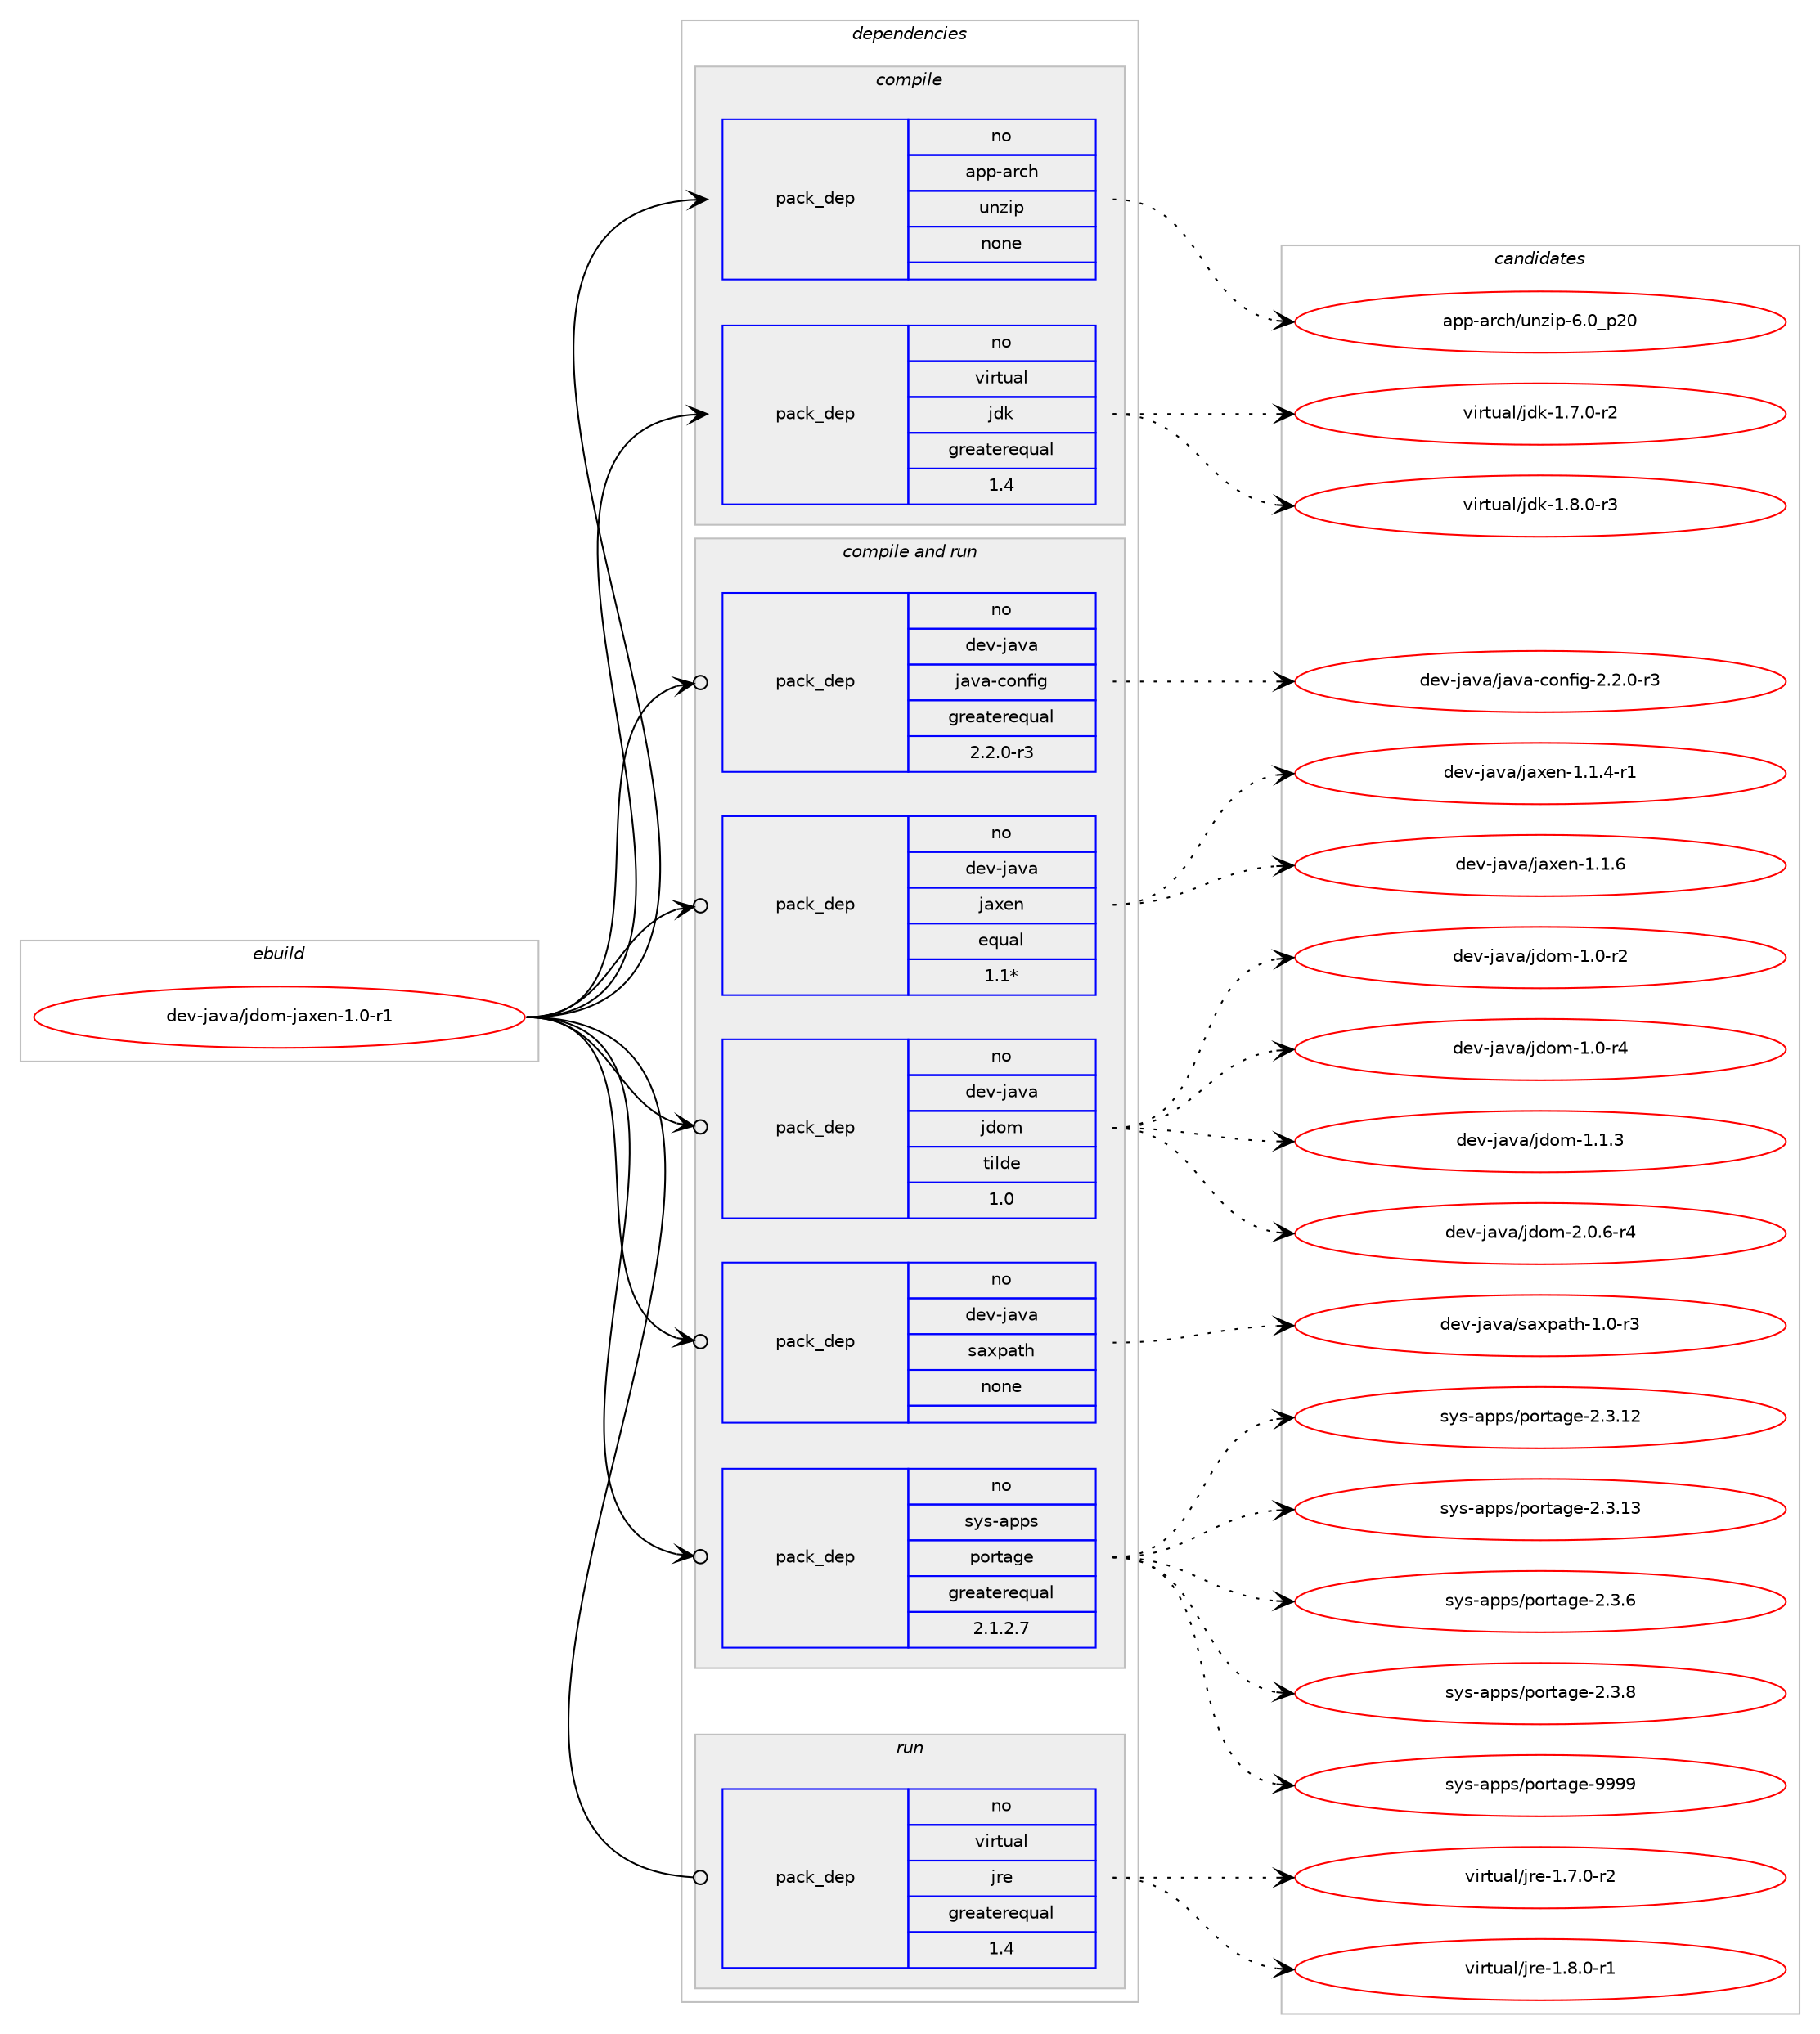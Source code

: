 digraph prolog {

# *************
# Graph options
# *************

newrank=true;
concentrate=true;
compound=true;
graph [rankdir=LR,fontname=Helvetica,fontsize=10,ranksep=1.5];#, ranksep=2.5, nodesep=0.2];
edge  [arrowhead=vee];
node  [fontname=Helvetica,fontsize=10];

# **********
# The ebuild
# **********

subgraph cluster_leftcol {
color=gray;
rank=same;
label=<<i>ebuild</i>>;
id [label="dev-java/jdom-jaxen-1.0-r1", color=red, width=4, href="../dev-java/jdom-jaxen-1.0-r1.svg"];
}

# ****************
# The dependencies
# ****************

subgraph cluster_midcol {
color=gray;
label=<<i>dependencies</i>>;
subgraph cluster_compile {
fillcolor="#eeeeee";
style=filled;
label=<<i>compile</i>>;
subgraph pack76779 {
dependency101998 [label=<<TABLE BORDER="0" CELLBORDER="1" CELLSPACING="0" CELLPADDING="4" WIDTH="220"><TR><TD ROWSPAN="6" CELLPADDING="30">pack_dep</TD></TR><TR><TD WIDTH="110">no</TD></TR><TR><TD>app-arch</TD></TR><TR><TD>unzip</TD></TR><TR><TD>none</TD></TR><TR><TD></TD></TR></TABLE>>, shape=none, color=blue];
}
id:e -> dependency101998:w [weight=20,style="solid",arrowhead="vee"];
subgraph pack76780 {
dependency101999 [label=<<TABLE BORDER="0" CELLBORDER="1" CELLSPACING="0" CELLPADDING="4" WIDTH="220"><TR><TD ROWSPAN="6" CELLPADDING="30">pack_dep</TD></TR><TR><TD WIDTH="110">no</TD></TR><TR><TD>virtual</TD></TR><TR><TD>jdk</TD></TR><TR><TD>greaterequal</TD></TR><TR><TD>1.4</TD></TR></TABLE>>, shape=none, color=blue];
}
id:e -> dependency101999:w [weight=20,style="solid",arrowhead="vee"];
}
subgraph cluster_compileandrun {
fillcolor="#eeeeee";
style=filled;
label=<<i>compile and run</i>>;
subgraph pack76781 {
dependency102000 [label=<<TABLE BORDER="0" CELLBORDER="1" CELLSPACING="0" CELLPADDING="4" WIDTH="220"><TR><TD ROWSPAN="6" CELLPADDING="30">pack_dep</TD></TR><TR><TD WIDTH="110">no</TD></TR><TR><TD>dev-java</TD></TR><TR><TD>java-config</TD></TR><TR><TD>greaterequal</TD></TR><TR><TD>2.2.0-r3</TD></TR></TABLE>>, shape=none, color=blue];
}
id:e -> dependency102000:w [weight=20,style="solid",arrowhead="odotvee"];
subgraph pack76782 {
dependency102001 [label=<<TABLE BORDER="0" CELLBORDER="1" CELLSPACING="0" CELLPADDING="4" WIDTH="220"><TR><TD ROWSPAN="6" CELLPADDING="30">pack_dep</TD></TR><TR><TD WIDTH="110">no</TD></TR><TR><TD>dev-java</TD></TR><TR><TD>jaxen</TD></TR><TR><TD>equal</TD></TR><TR><TD>1.1*</TD></TR></TABLE>>, shape=none, color=blue];
}
id:e -> dependency102001:w [weight=20,style="solid",arrowhead="odotvee"];
subgraph pack76783 {
dependency102002 [label=<<TABLE BORDER="0" CELLBORDER="1" CELLSPACING="0" CELLPADDING="4" WIDTH="220"><TR><TD ROWSPAN="6" CELLPADDING="30">pack_dep</TD></TR><TR><TD WIDTH="110">no</TD></TR><TR><TD>dev-java</TD></TR><TR><TD>jdom</TD></TR><TR><TD>tilde</TD></TR><TR><TD>1.0</TD></TR></TABLE>>, shape=none, color=blue];
}
id:e -> dependency102002:w [weight=20,style="solid",arrowhead="odotvee"];
subgraph pack76784 {
dependency102003 [label=<<TABLE BORDER="0" CELLBORDER="1" CELLSPACING="0" CELLPADDING="4" WIDTH="220"><TR><TD ROWSPAN="6" CELLPADDING="30">pack_dep</TD></TR><TR><TD WIDTH="110">no</TD></TR><TR><TD>dev-java</TD></TR><TR><TD>saxpath</TD></TR><TR><TD>none</TD></TR><TR><TD></TD></TR></TABLE>>, shape=none, color=blue];
}
id:e -> dependency102003:w [weight=20,style="solid",arrowhead="odotvee"];
subgraph pack76785 {
dependency102004 [label=<<TABLE BORDER="0" CELLBORDER="1" CELLSPACING="0" CELLPADDING="4" WIDTH="220"><TR><TD ROWSPAN="6" CELLPADDING="30">pack_dep</TD></TR><TR><TD WIDTH="110">no</TD></TR><TR><TD>sys-apps</TD></TR><TR><TD>portage</TD></TR><TR><TD>greaterequal</TD></TR><TR><TD>2.1.2.7</TD></TR></TABLE>>, shape=none, color=blue];
}
id:e -> dependency102004:w [weight=20,style="solid",arrowhead="odotvee"];
}
subgraph cluster_run {
fillcolor="#eeeeee";
style=filled;
label=<<i>run</i>>;
subgraph pack76786 {
dependency102005 [label=<<TABLE BORDER="0" CELLBORDER="1" CELLSPACING="0" CELLPADDING="4" WIDTH="220"><TR><TD ROWSPAN="6" CELLPADDING="30">pack_dep</TD></TR><TR><TD WIDTH="110">no</TD></TR><TR><TD>virtual</TD></TR><TR><TD>jre</TD></TR><TR><TD>greaterequal</TD></TR><TR><TD>1.4</TD></TR></TABLE>>, shape=none, color=blue];
}
id:e -> dependency102005:w [weight=20,style="solid",arrowhead="odot"];
}
}

# **************
# The candidates
# **************

subgraph cluster_choices {
rank=same;
color=gray;
label=<<i>candidates</i>>;

subgraph choice76779 {
color=black;
nodesep=1;
choice971121124597114991044711711012210511245544648951125048 [label="app-arch/unzip-6.0_p20", color=red, width=4,href="../app-arch/unzip-6.0_p20.svg"];
dependency101998:e -> choice971121124597114991044711711012210511245544648951125048:w [style=dotted,weight="100"];
}
subgraph choice76780 {
color=black;
nodesep=1;
choice11810511411611797108471061001074549465546484511450 [label="virtual/jdk-1.7.0-r2", color=red, width=4,href="../virtual/jdk-1.7.0-r2.svg"];
choice11810511411611797108471061001074549465646484511451 [label="virtual/jdk-1.8.0-r3", color=red, width=4,href="../virtual/jdk-1.8.0-r3.svg"];
dependency101999:e -> choice11810511411611797108471061001074549465546484511450:w [style=dotted,weight="100"];
dependency101999:e -> choice11810511411611797108471061001074549465646484511451:w [style=dotted,weight="100"];
}
subgraph choice76781 {
color=black;
nodesep=1;
choice10010111845106971189747106971189745991111101021051034550465046484511451 [label="dev-java/java-config-2.2.0-r3", color=red, width=4,href="../dev-java/java-config-2.2.0-r3.svg"];
dependency102000:e -> choice10010111845106971189747106971189745991111101021051034550465046484511451:w [style=dotted,weight="100"];
}
subgraph choice76782 {
color=black;
nodesep=1;
choice10010111845106971189747106971201011104549464946524511449 [label="dev-java/jaxen-1.1.4-r1", color=red, width=4,href="../dev-java/jaxen-1.1.4-r1.svg"];
choice1001011184510697118974710697120101110454946494654 [label="dev-java/jaxen-1.1.6", color=red, width=4,href="../dev-java/jaxen-1.1.6.svg"];
dependency102001:e -> choice10010111845106971189747106971201011104549464946524511449:w [style=dotted,weight="100"];
dependency102001:e -> choice1001011184510697118974710697120101110454946494654:w [style=dotted,weight="100"];
}
subgraph choice76783 {
color=black;
nodesep=1;
choice10010111845106971189747106100111109454946484511450 [label="dev-java/jdom-1.0-r2", color=red, width=4,href="../dev-java/jdom-1.0-r2.svg"];
choice10010111845106971189747106100111109454946484511452 [label="dev-java/jdom-1.0-r4", color=red, width=4,href="../dev-java/jdom-1.0-r4.svg"];
choice10010111845106971189747106100111109454946494651 [label="dev-java/jdom-1.1.3", color=red, width=4,href="../dev-java/jdom-1.1.3.svg"];
choice100101118451069711897471061001111094550464846544511452 [label="dev-java/jdom-2.0.6-r4", color=red, width=4,href="../dev-java/jdom-2.0.6-r4.svg"];
dependency102002:e -> choice10010111845106971189747106100111109454946484511450:w [style=dotted,weight="100"];
dependency102002:e -> choice10010111845106971189747106100111109454946484511452:w [style=dotted,weight="100"];
dependency102002:e -> choice10010111845106971189747106100111109454946494651:w [style=dotted,weight="100"];
dependency102002:e -> choice100101118451069711897471061001111094550464846544511452:w [style=dotted,weight="100"];
}
subgraph choice76784 {
color=black;
nodesep=1;
choice100101118451069711897471159712011297116104454946484511451 [label="dev-java/saxpath-1.0-r3", color=red, width=4,href="../dev-java/saxpath-1.0-r3.svg"];
dependency102003:e -> choice100101118451069711897471159712011297116104454946484511451:w [style=dotted,weight="100"];
}
subgraph choice76785 {
color=black;
nodesep=1;
choice1151211154597112112115471121111141169710310145504651464950 [label="sys-apps/portage-2.3.12", color=red, width=4,href="../sys-apps/portage-2.3.12.svg"];
choice1151211154597112112115471121111141169710310145504651464951 [label="sys-apps/portage-2.3.13", color=red, width=4,href="../sys-apps/portage-2.3.13.svg"];
choice11512111545971121121154711211111411697103101455046514654 [label="sys-apps/portage-2.3.6", color=red, width=4,href="../sys-apps/portage-2.3.6.svg"];
choice11512111545971121121154711211111411697103101455046514656 [label="sys-apps/portage-2.3.8", color=red, width=4,href="../sys-apps/portage-2.3.8.svg"];
choice115121115459711211211547112111114116971031014557575757 [label="sys-apps/portage-9999", color=red, width=4,href="../sys-apps/portage-9999.svg"];
dependency102004:e -> choice1151211154597112112115471121111141169710310145504651464950:w [style=dotted,weight="100"];
dependency102004:e -> choice1151211154597112112115471121111141169710310145504651464951:w [style=dotted,weight="100"];
dependency102004:e -> choice11512111545971121121154711211111411697103101455046514654:w [style=dotted,weight="100"];
dependency102004:e -> choice11512111545971121121154711211111411697103101455046514656:w [style=dotted,weight="100"];
dependency102004:e -> choice115121115459711211211547112111114116971031014557575757:w [style=dotted,weight="100"];
}
subgraph choice76786 {
color=black;
nodesep=1;
choice11810511411611797108471061141014549465546484511450 [label="virtual/jre-1.7.0-r2", color=red, width=4,href="../virtual/jre-1.7.0-r2.svg"];
choice11810511411611797108471061141014549465646484511449 [label="virtual/jre-1.8.0-r1", color=red, width=4,href="../virtual/jre-1.8.0-r1.svg"];
dependency102005:e -> choice11810511411611797108471061141014549465546484511450:w [style=dotted,weight="100"];
dependency102005:e -> choice11810511411611797108471061141014549465646484511449:w [style=dotted,weight="100"];
}
}

}
